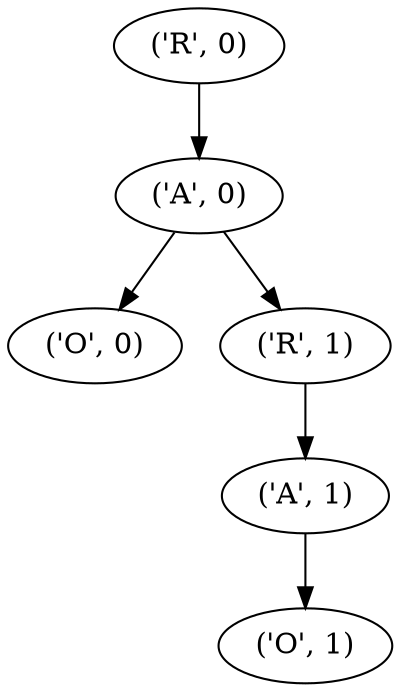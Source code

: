 strict digraph  {
"('A', 1)" [weight=None];
"('A', 0)" [weight=None];
"('O', 1)" [weight=None];
"('O', 0)" [weight=None];
"('R', 0)" [weight=None];
"('R', 1)" [weight=None];
"('A', 1)" -> "('O', 1)"  [weight=None];
"('A', 0)" -> "('R', 1)"  [weight=None];
"('A', 0)" -> "('O', 0)"  [weight=None];
"('R', 0)" -> "('A', 0)"  [weight=None];
"('R', 1)" -> "('A', 1)"  [weight=None];
}
